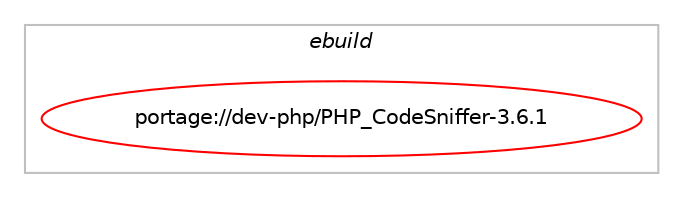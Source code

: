 digraph prolog {

# *************
# Graph options
# *************

newrank=true;
concentrate=true;
compound=true;
graph [rankdir=LR,fontname=Helvetica,fontsize=10,ranksep=1.5];#, ranksep=2.5, nodesep=0.2];
edge  [arrowhead=vee];
node  [fontname=Helvetica,fontsize=10];

# **********
# The ebuild
# **********

subgraph cluster_leftcol {
color=gray;
label=<<i>ebuild</i>>;
id [label="portage://dev-php/PHP_CodeSniffer-3.6.1", color=red, width=4, href="../dev-php/PHP_CodeSniffer-3.6.1.svg"];
}

# ****************
# The dependencies
# ****************

subgraph cluster_midcol {
color=gray;
label=<<i>dependencies</i>>;
subgraph cluster_compile {
fillcolor="#eeeeee";
style=filled;
label=<<i>compile</i>>;
# *** BEGIN UNKNOWN DEPENDENCY TYPE (TODO) ***
# id -> equal(use_conditional_group(positive,test,portage://dev-php/PHP_CodeSniffer-3.6.1,[package_dependency(portage://dev-php/PHP_CodeSniffer-3.6.1,install,no,dev-lang,php,none,[,,],any_different_slot,[use(enable(cli),negative),use(enable(tokenizer),negative),use(enable(xmlwriter),negative)]),package_dependency(portage://dev-php/PHP_CodeSniffer-3.6.1,install,no,dev-php,phpunit,smaller,[6,,,6],[],[])]))
# *** END UNKNOWN DEPENDENCY TYPE (TODO) ***

}
subgraph cluster_compileandrun {
fillcolor="#eeeeee";
style=filled;
label=<<i>compile and run</i>>;
}
subgraph cluster_run {
fillcolor="#eeeeee";
style=filled;
label=<<i>run</i>>;
# *** BEGIN UNKNOWN DEPENDENCY TYPE (TODO) ***
# id -> equal(package_dependency(portage://dev-php/PHP_CodeSniffer-3.6.1,run,no,dev-lang,php,none,[,,],any_different_slot,[use(enable(cli),negative),use(enable(tokenizer),negative),use(enable(xmlwriter),negative)]))
# *** END UNKNOWN DEPENDENCY TYPE (TODO) ***

}
}

# **************
# The candidates
# **************

subgraph cluster_choices {
rank=same;
color=gray;
label=<<i>candidates</i>>;

}

}
